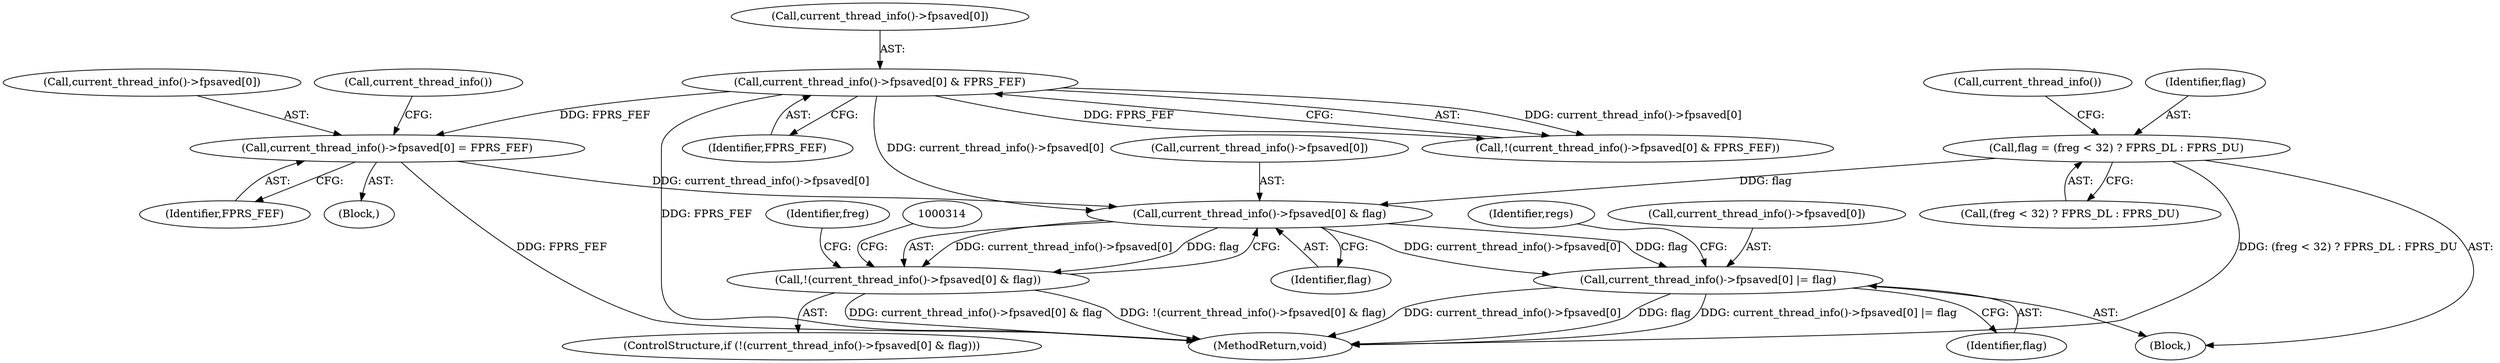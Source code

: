 digraph "0_linux_a8b0ca17b80e92faab46ee7179ba9e99ccb61233_35@API" {
"1000278" [label="(Call,current_thread_info()->fpsaved[0] & flag)"];
"1000254" [label="(Call,current_thread_info()->fpsaved[0] & FPRS_FEF)"];
"1000262" [label="(Call,current_thread_info()->fpsaved[0] = FPRS_FEF)"];
"1000244" [label="(Call,flag = (freg < 32) ? FPRS_DL : FPRS_DU)"];
"1000277" [label="(Call,!(current_thread_info()->fpsaved[0] & flag))"];
"1000321" [label="(Call,current_thread_info()->fpsaved[0] |= flag)"];
"1000268" [label="(Identifier,FPRS_FEF)"];
"1000277" [label="(Call,!(current_thread_info()->fpsaved[0] & flag))"];
"1000279" [label="(Call,current_thread_info()->fpsaved[0])"];
"1000244" [label="(Call,flag = (freg < 32) ? FPRS_DL : FPRS_DU)"];
"1000278" [label="(Call,current_thread_info()->fpsaved[0] & flag)"];
"1000347" [label="(MethodReturn,void)"];
"1000288" [label="(Identifier,freg)"];
"1000253" [label="(Call,!(current_thread_info()->fpsaved[0] & FPRS_FEF))"];
"1000284" [label="(Identifier,flag)"];
"1000255" [label="(Call,current_thread_info()->fpsaved[0])"];
"1000276" [label="(ControlStructure,if (!(current_thread_info()->fpsaved[0] & flag)))"];
"1000260" [label="(Identifier,FPRS_FEF)"];
"1000254" [label="(Call,current_thread_info()->fpsaved[0] & FPRS_FEF)"];
"1000346" [label="(Identifier,regs)"];
"1000322" [label="(Call,current_thread_info()->fpsaved[0])"];
"1000262" [label="(Call,current_thread_info()->fpsaved[0] = FPRS_FEF)"];
"1000257" [label="(Call,current_thread_info())"];
"1000263" [label="(Call,current_thread_info()->fpsaved[0])"];
"1000272" [label="(Call,current_thread_info())"];
"1000246" [label="(Call,(freg < 32) ? FPRS_DL : FPRS_DU)"];
"1000261" [label="(Block,)"];
"1000321" [label="(Call,current_thread_info()->fpsaved[0] |= flag)"];
"1000245" [label="(Identifier,flag)"];
"1000155" [label="(Block,)"];
"1000327" [label="(Identifier,flag)"];
"1000278" -> "1000277"  [label="AST: "];
"1000278" -> "1000284"  [label="CFG: "];
"1000279" -> "1000278"  [label="AST: "];
"1000284" -> "1000278"  [label="AST: "];
"1000277" -> "1000278"  [label="CFG: "];
"1000278" -> "1000277"  [label="DDG: current_thread_info()->fpsaved[0]"];
"1000278" -> "1000277"  [label="DDG: flag"];
"1000254" -> "1000278"  [label="DDG: current_thread_info()->fpsaved[0]"];
"1000262" -> "1000278"  [label="DDG: current_thread_info()->fpsaved[0]"];
"1000244" -> "1000278"  [label="DDG: flag"];
"1000278" -> "1000321"  [label="DDG: current_thread_info()->fpsaved[0]"];
"1000278" -> "1000321"  [label="DDG: flag"];
"1000254" -> "1000253"  [label="AST: "];
"1000254" -> "1000260"  [label="CFG: "];
"1000255" -> "1000254"  [label="AST: "];
"1000260" -> "1000254"  [label="AST: "];
"1000253" -> "1000254"  [label="CFG: "];
"1000254" -> "1000347"  [label="DDG: FPRS_FEF"];
"1000254" -> "1000253"  [label="DDG: current_thread_info()->fpsaved[0]"];
"1000254" -> "1000253"  [label="DDG: FPRS_FEF"];
"1000254" -> "1000262"  [label="DDG: FPRS_FEF"];
"1000262" -> "1000261"  [label="AST: "];
"1000262" -> "1000268"  [label="CFG: "];
"1000263" -> "1000262"  [label="AST: "];
"1000268" -> "1000262"  [label="AST: "];
"1000272" -> "1000262"  [label="CFG: "];
"1000262" -> "1000347"  [label="DDG: FPRS_FEF"];
"1000244" -> "1000155"  [label="AST: "];
"1000244" -> "1000246"  [label="CFG: "];
"1000245" -> "1000244"  [label="AST: "];
"1000246" -> "1000244"  [label="AST: "];
"1000257" -> "1000244"  [label="CFG: "];
"1000244" -> "1000347"  [label="DDG: (freg < 32) ? FPRS_DL : FPRS_DU"];
"1000277" -> "1000276"  [label="AST: "];
"1000288" -> "1000277"  [label="CFG: "];
"1000314" -> "1000277"  [label="CFG: "];
"1000277" -> "1000347"  [label="DDG: current_thread_info()->fpsaved[0] & flag"];
"1000277" -> "1000347"  [label="DDG: !(current_thread_info()->fpsaved[0] & flag)"];
"1000321" -> "1000155"  [label="AST: "];
"1000321" -> "1000327"  [label="CFG: "];
"1000322" -> "1000321"  [label="AST: "];
"1000327" -> "1000321"  [label="AST: "];
"1000346" -> "1000321"  [label="CFG: "];
"1000321" -> "1000347"  [label="DDG: current_thread_info()->fpsaved[0]"];
"1000321" -> "1000347"  [label="DDG: flag"];
"1000321" -> "1000347"  [label="DDG: current_thread_info()->fpsaved[0] |= flag"];
}
